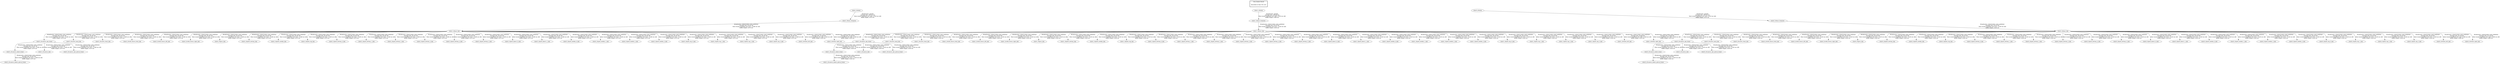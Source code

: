 digraph G {
"robot2_tf/odom" -> "robot2_tf/base_footprint"[label="Broadcaster: /gazebo\nAverage rate: 100.201 Hz\nMost recent transform: 651.400 ( 0.020 sec old)\nBuffer length: 4.970 sec\n"];
"robot1_tf/odom" -> "robot1_tf/base_footprint"[label="Broadcaster: /gazebo\nAverage rate: 100.403 Hz\nMost recent transform: 651.400 ( 0.020 sec old)\nBuffer length: 4.960 sec\n"];
"robot3_tf/odom" -> "robot3_tf/base_footprint"[label="Broadcaster: /gazebo\nAverage rate: 100.201 Hz\nMost recent transform: 651.410 ( 0.010 sec old)\nBuffer length: 4.970 sec\n"];
"robot1_tf/base_footprint" -> "robot1_tf/base_link"[label="Broadcaster: /robot1/robot_state_publisher\nAverage rate: 30.223 Hz\nMost recent transform: 651.870 ( -0.450 sec old)\nBuffer length: 4.930 sec\n"];
"robot1_tf/camera_rgb_frame" -> "robot1_tf/camera_depth_frame"[label="Broadcaster: /robot1/robot_state_publisher\nAverage rate: 30.223 Hz\nMost recent transform: 651.870 ( -0.450 sec old)\nBuffer length: 4.930 sec\n"];
"robot1_tf/base_link" -> "robot1_tf/camera_rgb_frame"[label="Broadcaster: /robot1/robot_state_publisher\nAverage rate: 30.223 Hz\nMost recent transform: 651.870 ( -0.450 sec old)\nBuffer length: 4.930 sec\n"];
"robot1_tf/camera_depth_frame" -> "robot1_tf/camera_depth_optical_frame"[label="Broadcaster: /robot1/robot_state_publisher\nAverage rate: 30.223 Hz\nMost recent transform: 651.870 ( -0.450 sec old)\nBuffer length: 4.930 sec\n"];
"robot1_tf/camera_rgb_frame" -> "robot1_tf/camera_link"[label="Broadcaster: /robot1/robot_state_publisher\nAverage rate: 30.223 Hz\nMost recent transform: 651.870 ( -0.450 sec old)\nBuffer length: 4.930 sec\n"];
"robot1_tf/camera_rgb_frame" -> "robot1_tf/camera_rgb_optical_frame"[label="Broadcaster: /robot1/robot_state_publisher\nAverage rate: 30.223 Hz\nMost recent transform: 651.870 ( -0.450 sec old)\nBuffer length: 4.930 sec\n"];
"robot1_tf/base_link" -> "robot1_tf/caster_back_link"[label="Broadcaster: /robot1/robot_state_publisher\nAverage rate: 30.223 Hz\nMost recent transform: 651.870 ( -0.450 sec old)\nBuffer length: 4.930 sec\n"];
"robot1_tf/base_link" -> "robot1_tf/caster_front_link"[label="Broadcaster: /robot1/robot_state_publisher\nAverage rate: 30.223 Hz\nMost recent transform: 651.870 ( -0.450 sec old)\nBuffer length: 4.930 sec\n"];
"robot1_tf/base_link" -> "robot1_tf/cliff_sensor_front_link"[label="Broadcaster: /robot1/robot_state_publisher\nAverage rate: 30.223 Hz\nMost recent transform: 651.870 ( -0.450 sec old)\nBuffer length: 4.930 sec\n"];
"robot1_tf/base_link" -> "robot1_tf/cliff_sensor_left_link"[label="Broadcaster: /robot1/robot_state_publisher\nAverage rate: 30.223 Hz\nMost recent transform: 651.870 ( -0.450 sec old)\nBuffer length: 4.930 sec\n"];
"robot1_tf/base_link" -> "robot1_tf/cliff_sensor_right_link"[label="Broadcaster: /robot1/robot_state_publisher\nAverage rate: 30.223 Hz\nMost recent transform: 651.870 ( -0.450 sec old)\nBuffer length: 4.930 sec\n"];
"robot1_tf/base_link" -> "robot1_tf/gyro_link"[label="Broadcaster: /robot1/robot_state_publisher\nAverage rate: 30.223 Hz\nMost recent transform: 651.870 ( -0.450 sec old)\nBuffer length: 4.930 sec\n"];
"robot1_tf/base_link" -> "robot1_tf/plate_bottom_link"[label="Broadcaster: /robot1/robot_state_publisher\nAverage rate: 30.223 Hz\nMost recent transform: 651.870 ( -0.450 sec old)\nBuffer length: 4.930 sec\n"];
"robot1_tf/base_link" -> "robot1_tf/plate_middle_link"[label="Broadcaster: /robot1/robot_state_publisher\nAverage rate: 30.223 Hz\nMost recent transform: 651.870 ( -0.450 sec old)\nBuffer length: 4.930 sec\n"];
"robot1_tf/base_link" -> "robot1_tf/plate_top_link"[label="Broadcaster: /robot1/robot_state_publisher\nAverage rate: 30.223 Hz\nMost recent transform: 651.870 ( -0.450 sec old)\nBuffer length: 4.930 sec\n"];
"robot1_tf/base_link" -> "robot1_tf/pole_bottom_0_link"[label="Broadcaster: /robot1/robot_state_publisher\nAverage rate: 30.223 Hz\nMost recent transform: 651.870 ( -0.450 sec old)\nBuffer length: 4.930 sec\n"];
"robot1_tf/base_link" -> "robot1_tf/pole_bottom_1_link"[label="Broadcaster: /robot1/robot_state_publisher\nAverage rate: 30.223 Hz\nMost recent transform: 651.870 ( -0.450 sec old)\nBuffer length: 4.930 sec\n"];
"robot1_tf/base_link" -> "robot1_tf/pole_bottom_2_link"[label="Broadcaster: /robot1/robot_state_publisher\nAverage rate: 30.223 Hz\nMost recent transform: 651.870 ( -0.450 sec old)\nBuffer length: 4.930 sec\n"];
"robot1_tf/base_link" -> "robot1_tf/pole_bottom_3_link"[label="Broadcaster: /robot1/robot_state_publisher\nAverage rate: 30.223 Hz\nMost recent transform: 651.870 ( -0.450 sec old)\nBuffer length: 4.930 sec\n"];
"robot1_tf/base_link" -> "robot1_tf/pole_bottom_4_link"[label="Broadcaster: /robot1/robot_state_publisher\nAverage rate: 30.223 Hz\nMost recent transform: 651.870 ( -0.450 sec old)\nBuffer length: 4.930 sec\n"];
"robot1_tf/base_link" -> "robot1_tf/pole_bottom_5_link"[label="Broadcaster: /robot1/robot_state_publisher\nAverage rate: 30.223 Hz\nMost recent transform: 651.870 ( -0.450 sec old)\nBuffer length: 4.930 sec\n"];
"robot1_tf/base_link" -> "robot1_tf/pole_kinect_0_link"[label="Broadcaster: /robot1/robot_state_publisher\nAverage rate: 30.223 Hz\nMost recent transform: 651.870 ( -0.450 sec old)\nBuffer length: 4.930 sec\n"];
"robot1_tf/base_link" -> "robot1_tf/pole_kinect_1_link"[label="Broadcaster: /robot1/robot_state_publisher\nAverage rate: 30.223 Hz\nMost recent transform: 651.870 ( -0.450 sec old)\nBuffer length: 4.930 sec\n"];
"robot1_tf/base_link" -> "robot1_tf/pole_middle_0_link"[label="Broadcaster: /robot1/robot_state_publisher\nAverage rate: 30.223 Hz\nMost recent transform: 651.870 ( -0.450 sec old)\nBuffer length: 4.930 sec\n"];
"robot1_tf/base_link" -> "robot1_tf/pole_middle_1_link"[label="Broadcaster: /robot1/robot_state_publisher\nAverage rate: 30.223 Hz\nMost recent transform: 651.870 ( -0.450 sec old)\nBuffer length: 4.930 sec\n"];
"robot1_tf/base_link" -> "robot1_tf/pole_middle_2_link"[label="Broadcaster: /robot1/robot_state_publisher\nAverage rate: 30.223 Hz\nMost recent transform: 651.870 ( -0.450 sec old)\nBuffer length: 4.930 sec\n"];
"robot1_tf/base_link" -> "robot1_tf/pole_middle_3_link"[label="Broadcaster: /robot1/robot_state_publisher\nAverage rate: 30.223 Hz\nMost recent transform: 651.870 ( -0.450 sec old)\nBuffer length: 4.930 sec\n"];
"robot1_tf/base_link" -> "robot1_tf/pole_top_0_link"[label="Broadcaster: /robot1/robot_state_publisher\nAverage rate: 30.223 Hz\nMost recent transform: 651.870 ( -0.450 sec old)\nBuffer length: 4.930 sec\n"];
"robot1_tf/base_link" -> "robot1_tf/pole_top_1_link"[label="Broadcaster: /robot1/robot_state_publisher\nAverage rate: 30.223 Hz\nMost recent transform: 651.870 ( -0.450 sec old)\nBuffer length: 4.930 sec\n"];
"robot1_tf/base_link" -> "robot1_tf/pole_top_2_link"[label="Broadcaster: /robot1/robot_state_publisher\nAverage rate: 30.223 Hz\nMost recent transform: 651.870 ( -0.450 sec old)\nBuffer length: 4.930 sec\n"];
"robot1_tf/base_link" -> "robot1_tf/pole_top_3_link"[label="Broadcaster: /robot1/robot_state_publisher\nAverage rate: 30.223 Hz\nMost recent transform: 651.870 ( -0.450 sec old)\nBuffer length: 4.930 sec\n"];
"robot2_tf/base_footprint" -> "robot2_tf/base_link"[label="Broadcaster: /robot2/robot_state_publisher\nAverage rate: 30.181 Hz\nMost recent transform: 651.910 ( -0.490 sec old)\nBuffer length: 4.970 sec\n"];
"robot2_tf/camera_rgb_frame" -> "robot2_tf/camera_depth_frame"[label="Broadcaster: /robot2/robot_state_publisher\nAverage rate: 30.181 Hz\nMost recent transform: 651.910 ( -0.490 sec old)\nBuffer length: 4.970 sec\n"];
"robot2_tf/base_link" -> "robot2_tf/camera_rgb_frame"[label="Broadcaster: /robot2/robot_state_publisher\nAverage rate: 30.181 Hz\nMost recent transform: 651.910 ( -0.490 sec old)\nBuffer length: 4.970 sec\n"];
"robot2_tf/camera_depth_frame" -> "robot2_tf/camera_depth_optical_frame"[label="Broadcaster: /robot2/robot_state_publisher\nAverage rate: 30.181 Hz\nMost recent transform: 651.910 ( -0.490 sec old)\nBuffer length: 4.970 sec\n"];
"robot2_tf/camera_rgb_frame" -> "robot2_tf/camera_link"[label="Broadcaster: /robot2/robot_state_publisher\nAverage rate: 30.181 Hz\nMost recent transform: 651.910 ( -0.490 sec old)\nBuffer length: 4.970 sec\n"];
"robot2_tf/camera_rgb_frame" -> "robot2_tf/camera_rgb_optical_frame"[label="Broadcaster: /robot2/robot_state_publisher\nAverage rate: 30.181 Hz\nMost recent transform: 651.910 ( -0.490 sec old)\nBuffer length: 4.970 sec\n"];
"robot2_tf/base_link" -> "robot2_tf/caster_back_link"[label="Broadcaster: /robot2/robot_state_publisher\nAverage rate: 30.181 Hz\nMost recent transform: 651.910 ( -0.490 sec old)\nBuffer length: 4.970 sec\n"];
"robot2_tf/base_link" -> "robot2_tf/caster_front_link"[label="Broadcaster: /robot2/robot_state_publisher\nAverage rate: 30.181 Hz\nMost recent transform: 651.910 ( -0.490 sec old)\nBuffer length: 4.970 sec\n"];
"robot2_tf/base_link" -> "robot2_tf/cliff_sensor_front_link"[label="Broadcaster: /robot2/robot_state_publisher\nAverage rate: 30.181 Hz\nMost recent transform: 651.910 ( -0.490 sec old)\nBuffer length: 4.970 sec\n"];
"robot2_tf/base_link" -> "robot2_tf/cliff_sensor_left_link"[label="Broadcaster: /robot2/robot_state_publisher\nAverage rate: 30.181 Hz\nMost recent transform: 651.910 ( -0.490 sec old)\nBuffer length: 4.970 sec\n"];
"robot2_tf/base_link" -> "robot2_tf/cliff_sensor_right_link"[label="Broadcaster: /robot2/robot_state_publisher\nAverage rate: 30.181 Hz\nMost recent transform: 651.910 ( -0.490 sec old)\nBuffer length: 4.970 sec\n"];
"robot2_tf/base_link" -> "robot2_tf/gyro_link"[label="Broadcaster: /robot2/robot_state_publisher\nAverage rate: 30.181 Hz\nMost recent transform: 651.910 ( -0.490 sec old)\nBuffer length: 4.970 sec\n"];
"robot2_tf/base_link" -> "robot2_tf/plate_bottom_link"[label="Broadcaster: /robot2/robot_state_publisher\nAverage rate: 30.181 Hz\nMost recent transform: 651.910 ( -0.490 sec old)\nBuffer length: 4.970 sec\n"];
"robot2_tf/base_link" -> "robot2_tf/plate_middle_link"[label="Broadcaster: /robot2/robot_state_publisher\nAverage rate: 30.181 Hz\nMost recent transform: 651.910 ( -0.490 sec old)\nBuffer length: 4.970 sec\n"];
"robot2_tf/base_link" -> "robot2_tf/plate_top_link"[label="Broadcaster: /robot2/robot_state_publisher\nAverage rate: 30.181 Hz\nMost recent transform: 651.910 ( -0.490 sec old)\nBuffer length: 4.970 sec\n"];
"robot2_tf/base_link" -> "robot2_tf/pole_bottom_0_link"[label="Broadcaster: /robot2/robot_state_publisher\nAverage rate: 30.181 Hz\nMost recent transform: 651.910 ( -0.490 sec old)\nBuffer length: 4.970 sec\n"];
"robot2_tf/base_link" -> "robot2_tf/pole_bottom_1_link"[label="Broadcaster: /robot2/robot_state_publisher\nAverage rate: 30.181 Hz\nMost recent transform: 651.910 ( -0.490 sec old)\nBuffer length: 4.970 sec\n"];
"robot2_tf/base_link" -> "robot2_tf/pole_bottom_2_link"[label="Broadcaster: /robot2/robot_state_publisher\nAverage rate: 30.181 Hz\nMost recent transform: 651.910 ( -0.490 sec old)\nBuffer length: 4.970 sec\n"];
"robot2_tf/base_link" -> "robot2_tf/pole_bottom_3_link"[label="Broadcaster: /robot2/robot_state_publisher\nAverage rate: 30.181 Hz\nMost recent transform: 651.910 ( -0.490 sec old)\nBuffer length: 4.970 sec\n"];
"robot2_tf/base_link" -> "robot2_tf/pole_bottom_4_link"[label="Broadcaster: /robot2/robot_state_publisher\nAverage rate: 30.181 Hz\nMost recent transform: 651.910 ( -0.490 sec old)\nBuffer length: 4.970 sec\n"];
"robot2_tf/base_link" -> "robot2_tf/pole_bottom_5_link"[label="Broadcaster: /robot2/robot_state_publisher\nAverage rate: 30.181 Hz\nMost recent transform: 651.910 ( -0.490 sec old)\nBuffer length: 4.970 sec\n"];
"robot2_tf/base_link" -> "robot2_tf/pole_kinect_0_link"[label="Broadcaster: /robot2/robot_state_publisher\nAverage rate: 30.181 Hz\nMost recent transform: 651.910 ( -0.490 sec old)\nBuffer length: 4.970 sec\n"];
"robot2_tf/base_link" -> "robot2_tf/pole_kinect_1_link"[label="Broadcaster: /robot2/robot_state_publisher\nAverage rate: 30.181 Hz\nMost recent transform: 651.910 ( -0.490 sec old)\nBuffer length: 4.970 sec\n"];
"robot2_tf/base_link" -> "robot2_tf/pole_middle_0_link"[label="Broadcaster: /robot2/robot_state_publisher\nAverage rate: 30.181 Hz\nMost recent transform: 651.910 ( -0.490 sec old)\nBuffer length: 4.970 sec\n"];
"robot2_tf/base_link" -> "robot2_tf/pole_middle_1_link"[label="Broadcaster: /robot2/robot_state_publisher\nAverage rate: 30.181 Hz\nMost recent transform: 651.910 ( -0.490 sec old)\nBuffer length: 4.970 sec\n"];
"robot2_tf/base_link" -> "robot2_tf/pole_middle_2_link"[label="Broadcaster: /robot2/robot_state_publisher\nAverage rate: 30.181 Hz\nMost recent transform: 651.910 ( -0.490 sec old)\nBuffer length: 4.970 sec\n"];
"robot2_tf/base_link" -> "robot2_tf/pole_middle_3_link"[label="Broadcaster: /robot2/robot_state_publisher\nAverage rate: 30.181 Hz\nMost recent transform: 651.910 ( -0.490 sec old)\nBuffer length: 4.970 sec\n"];
"robot2_tf/base_link" -> "robot2_tf/pole_top_0_link"[label="Broadcaster: /robot2/robot_state_publisher\nAverage rate: 30.181 Hz\nMost recent transform: 651.910 ( -0.490 sec old)\nBuffer length: 4.970 sec\n"];
"robot2_tf/base_link" -> "robot2_tf/pole_top_1_link"[label="Broadcaster: /robot2/robot_state_publisher\nAverage rate: 30.181 Hz\nMost recent transform: 651.910 ( -0.490 sec old)\nBuffer length: 4.970 sec\n"];
"robot2_tf/base_link" -> "robot2_tf/pole_top_2_link"[label="Broadcaster: /robot2/robot_state_publisher\nAverage rate: 30.181 Hz\nMost recent transform: 651.910 ( -0.490 sec old)\nBuffer length: 4.970 sec\n"];
"robot2_tf/base_link" -> "robot2_tf/pole_top_3_link"[label="Broadcaster: /robot2/robot_state_publisher\nAverage rate: 30.181 Hz\nMost recent transform: 651.910 ( -0.490 sec old)\nBuffer length: 4.970 sec\n"];
"robot3_tf/base_footprint" -> "robot3_tf/base_link"[label="Broadcaster: /robot3/robot_state_publisher\nAverage rate: 30.223 Hz\nMost recent transform: 651.870 ( -0.450 sec old)\nBuffer length: 4.930 sec\n"];
"robot3_tf/camera_rgb_frame" -> "robot3_tf/camera_depth_frame"[label="Broadcaster: /robot3/robot_state_publisher\nAverage rate: 30.223 Hz\nMost recent transform: 651.870 ( -0.450 sec old)\nBuffer length: 4.930 sec\n"];
"robot3_tf/base_link" -> "robot3_tf/camera_rgb_frame"[label="Broadcaster: /robot3/robot_state_publisher\nAverage rate: 30.223 Hz\nMost recent transform: 651.870 ( -0.450 sec old)\nBuffer length: 4.930 sec\n"];
"robot3_tf/camera_depth_frame" -> "robot3_tf/camera_depth_optical_frame"[label="Broadcaster: /robot3/robot_state_publisher\nAverage rate: 30.223 Hz\nMost recent transform: 651.870 ( -0.450 sec old)\nBuffer length: 4.930 sec\n"];
"robot3_tf/camera_rgb_frame" -> "robot3_tf/camera_link"[label="Broadcaster: /robot3/robot_state_publisher\nAverage rate: 30.223 Hz\nMost recent transform: 651.870 ( -0.450 sec old)\nBuffer length: 4.930 sec\n"];
"robot3_tf/camera_rgb_frame" -> "robot3_tf/camera_rgb_optical_frame"[label="Broadcaster: /robot3/robot_state_publisher\nAverage rate: 30.223 Hz\nMost recent transform: 651.870 ( -0.450 sec old)\nBuffer length: 4.930 sec\n"];
"robot3_tf/base_link" -> "robot3_tf/caster_back_link"[label="Broadcaster: /robot3/robot_state_publisher\nAverage rate: 30.223 Hz\nMost recent transform: 651.870 ( -0.450 sec old)\nBuffer length: 4.930 sec\n"];
"robot3_tf/base_link" -> "robot3_tf/caster_front_link"[label="Broadcaster: /robot3/robot_state_publisher\nAverage rate: 30.223 Hz\nMost recent transform: 651.870 ( -0.450 sec old)\nBuffer length: 4.930 sec\n"];
"robot3_tf/base_link" -> "robot3_tf/cliff_sensor_front_link"[label="Broadcaster: /robot3/robot_state_publisher\nAverage rate: 30.223 Hz\nMost recent transform: 651.870 ( -0.450 sec old)\nBuffer length: 4.930 sec\n"];
"robot3_tf/base_link" -> "robot3_tf/cliff_sensor_left_link"[label="Broadcaster: /robot3/robot_state_publisher\nAverage rate: 30.223 Hz\nMost recent transform: 651.870 ( -0.450 sec old)\nBuffer length: 4.930 sec\n"];
"robot3_tf/base_link" -> "robot3_tf/cliff_sensor_right_link"[label="Broadcaster: /robot3/robot_state_publisher\nAverage rate: 30.223 Hz\nMost recent transform: 651.870 ( -0.450 sec old)\nBuffer length: 4.930 sec\n"];
"robot3_tf/base_link" -> "robot3_tf/gyro_link"[label="Broadcaster: /robot3/robot_state_publisher\nAverage rate: 30.223 Hz\nMost recent transform: 651.870 ( -0.450 sec old)\nBuffer length: 4.930 sec\n"];
"robot3_tf/base_link" -> "robot3_tf/plate_bottom_link"[label="Broadcaster: /robot3/robot_state_publisher\nAverage rate: 30.223 Hz\nMost recent transform: 651.870 ( -0.450 sec old)\nBuffer length: 4.930 sec\n"];
"robot3_tf/base_link" -> "robot3_tf/plate_middle_link"[label="Broadcaster: /robot3/robot_state_publisher\nAverage rate: 30.223 Hz\nMost recent transform: 651.870 ( -0.450 sec old)\nBuffer length: 4.930 sec\n"];
"robot3_tf/base_link" -> "robot3_tf/plate_top_link"[label="Broadcaster: /robot3/robot_state_publisher\nAverage rate: 30.223 Hz\nMost recent transform: 651.870 ( -0.450 sec old)\nBuffer length: 4.930 sec\n"];
"robot3_tf/base_link" -> "robot3_tf/pole_bottom_0_link"[label="Broadcaster: /robot3/robot_state_publisher\nAverage rate: 30.223 Hz\nMost recent transform: 651.870 ( -0.450 sec old)\nBuffer length: 4.930 sec\n"];
"robot3_tf/base_link" -> "robot3_tf/pole_bottom_1_link"[label="Broadcaster: /robot3/robot_state_publisher\nAverage rate: 30.223 Hz\nMost recent transform: 651.870 ( -0.450 sec old)\nBuffer length: 4.930 sec\n"];
"robot3_tf/base_link" -> "robot3_tf/pole_bottom_2_link"[label="Broadcaster: /robot3/robot_state_publisher\nAverage rate: 30.223 Hz\nMost recent transform: 651.870 ( -0.450 sec old)\nBuffer length: 4.930 sec\n"];
"robot3_tf/base_link" -> "robot3_tf/pole_bottom_3_link"[label="Broadcaster: /robot3/robot_state_publisher\nAverage rate: 30.223 Hz\nMost recent transform: 651.870 ( -0.450 sec old)\nBuffer length: 4.930 sec\n"];
"robot3_tf/base_link" -> "robot3_tf/pole_bottom_4_link"[label="Broadcaster: /robot3/robot_state_publisher\nAverage rate: 30.223 Hz\nMost recent transform: 651.870 ( -0.450 sec old)\nBuffer length: 4.930 sec\n"];
"robot3_tf/base_link" -> "robot3_tf/pole_bottom_5_link"[label="Broadcaster: /robot3/robot_state_publisher\nAverage rate: 30.223 Hz\nMost recent transform: 651.870 ( -0.450 sec old)\nBuffer length: 4.930 sec\n"];
"robot3_tf/base_link" -> "robot3_tf/pole_kinect_0_link"[label="Broadcaster: /robot3/robot_state_publisher\nAverage rate: 30.223 Hz\nMost recent transform: 651.870 ( -0.450 sec old)\nBuffer length: 4.930 sec\n"];
"robot3_tf/base_link" -> "robot3_tf/pole_kinect_1_link"[label="Broadcaster: /robot3/robot_state_publisher\nAverage rate: 30.223 Hz\nMost recent transform: 651.870 ( -0.450 sec old)\nBuffer length: 4.930 sec\n"];
"robot3_tf/base_link" -> "robot3_tf/pole_middle_0_link"[label="Broadcaster: /robot3/robot_state_publisher\nAverage rate: 30.223 Hz\nMost recent transform: 651.870 ( -0.450 sec old)\nBuffer length: 4.930 sec\n"];
"robot3_tf/base_link" -> "robot3_tf/pole_middle_1_link"[label="Broadcaster: /robot3/robot_state_publisher\nAverage rate: 30.223 Hz\nMost recent transform: 651.870 ( -0.450 sec old)\nBuffer length: 4.930 sec\n"];
"robot3_tf/base_link" -> "robot3_tf/pole_middle_2_link"[label="Broadcaster: /robot3/robot_state_publisher\nAverage rate: 30.223 Hz\nMost recent transform: 651.870 ( -0.450 sec old)\nBuffer length: 4.930 sec\n"];
"robot3_tf/base_link" -> "robot3_tf/pole_middle_3_link"[label="Broadcaster: /robot3/robot_state_publisher\nAverage rate: 30.223 Hz\nMost recent transform: 651.870 ( -0.450 sec old)\nBuffer length: 4.930 sec\n"];
"robot3_tf/base_link" -> "robot3_tf/pole_top_0_link"[label="Broadcaster: /robot3/robot_state_publisher\nAverage rate: 30.223 Hz\nMost recent transform: 651.870 ( -0.450 sec old)\nBuffer length: 4.930 sec\n"];
"robot3_tf/base_link" -> "robot3_tf/pole_top_1_link"[label="Broadcaster: /robot3/robot_state_publisher\nAverage rate: 30.223 Hz\nMost recent transform: 651.870 ( -0.450 sec old)\nBuffer length: 4.930 sec\n"];
"robot3_tf/base_link" -> "robot3_tf/pole_top_2_link"[label="Broadcaster: /robot3/robot_state_publisher\nAverage rate: 30.223 Hz\nMost recent transform: 651.870 ( -0.450 sec old)\nBuffer length: 4.930 sec\n"];
"robot3_tf/base_link" -> "robot3_tf/pole_top_3_link"[label="Broadcaster: /robot3/robot_state_publisher\nAverage rate: 30.223 Hz\nMost recent transform: 651.870 ( -0.450 sec old)\nBuffer length: 4.930 sec\n"];
"robot3_tf/base_link" -> "robot3_tf/wheel_left_link"[label="Broadcaster: /robot3/robot_state_publisher\nAverage rate: 24.744 Hz\nMost recent transform: 651.340 ( 0.080 sec old)\nBuffer length: 4.890 sec\n"];
"robot3_tf/base_link" -> "robot3_tf/wheel_right_link"[label="Broadcaster: /robot3/robot_state_publisher\nAverage rate: 24.744 Hz\nMost recent transform: 651.340 ( 0.080 sec old)\nBuffer length: 4.890 sec\n"];
"robot1_tf/base_link" -> "robot1_tf/wheel_left_link"[label="Broadcaster: /robot1/robot_state_publisher\nAverage rate: 24.644 Hz\nMost recent transform: 651.380 ( 0.040 sec old)\nBuffer length: 4.910 sec\n"];
"robot1_tf/base_link" -> "robot1_tf/wheel_right_link"[label="Broadcaster: /robot1/robot_state_publisher\nAverage rate: 24.644 Hz\nMost recent transform: 651.380 ( 0.040 sec old)\nBuffer length: 4.910 sec\n"];
"robot2_tf/base_link" -> "robot2_tf/wheel_left_link"[label="Broadcaster: /robot2/robot_state_publisher\nAverage rate: 25.203 Hz\nMost recent transform: 651.380 ( 0.040 sec old)\nBuffer length: 4.920 sec\n"];
"robot2_tf/base_link" -> "robot2_tf/wheel_right_link"[label="Broadcaster: /robot2/robot_state_publisher\nAverage rate: 25.203 Hz\nMost recent transform: 651.380 ( 0.040 sec old)\nBuffer length: 4.920 sec\n"];
edge [style=invis];
 subgraph cluster_legend { style=bold; color=black; label ="view_frames Result";
"Recorded at time: 651.420"[ shape=plaintext ] ;
 }->"robot2_tf/odom";
edge [style=invis];
 subgraph cluster_legend { style=bold; color=black; label ="view_frames Result";
"Recorded at time: 651.420"[ shape=plaintext ] ;
 }->"robot1_tf/odom";
edge [style=invis];
 subgraph cluster_legend { style=bold; color=black; label ="view_frames Result";
"Recorded at time: 651.420"[ shape=plaintext ] ;
 }->"robot3_tf/odom";
}